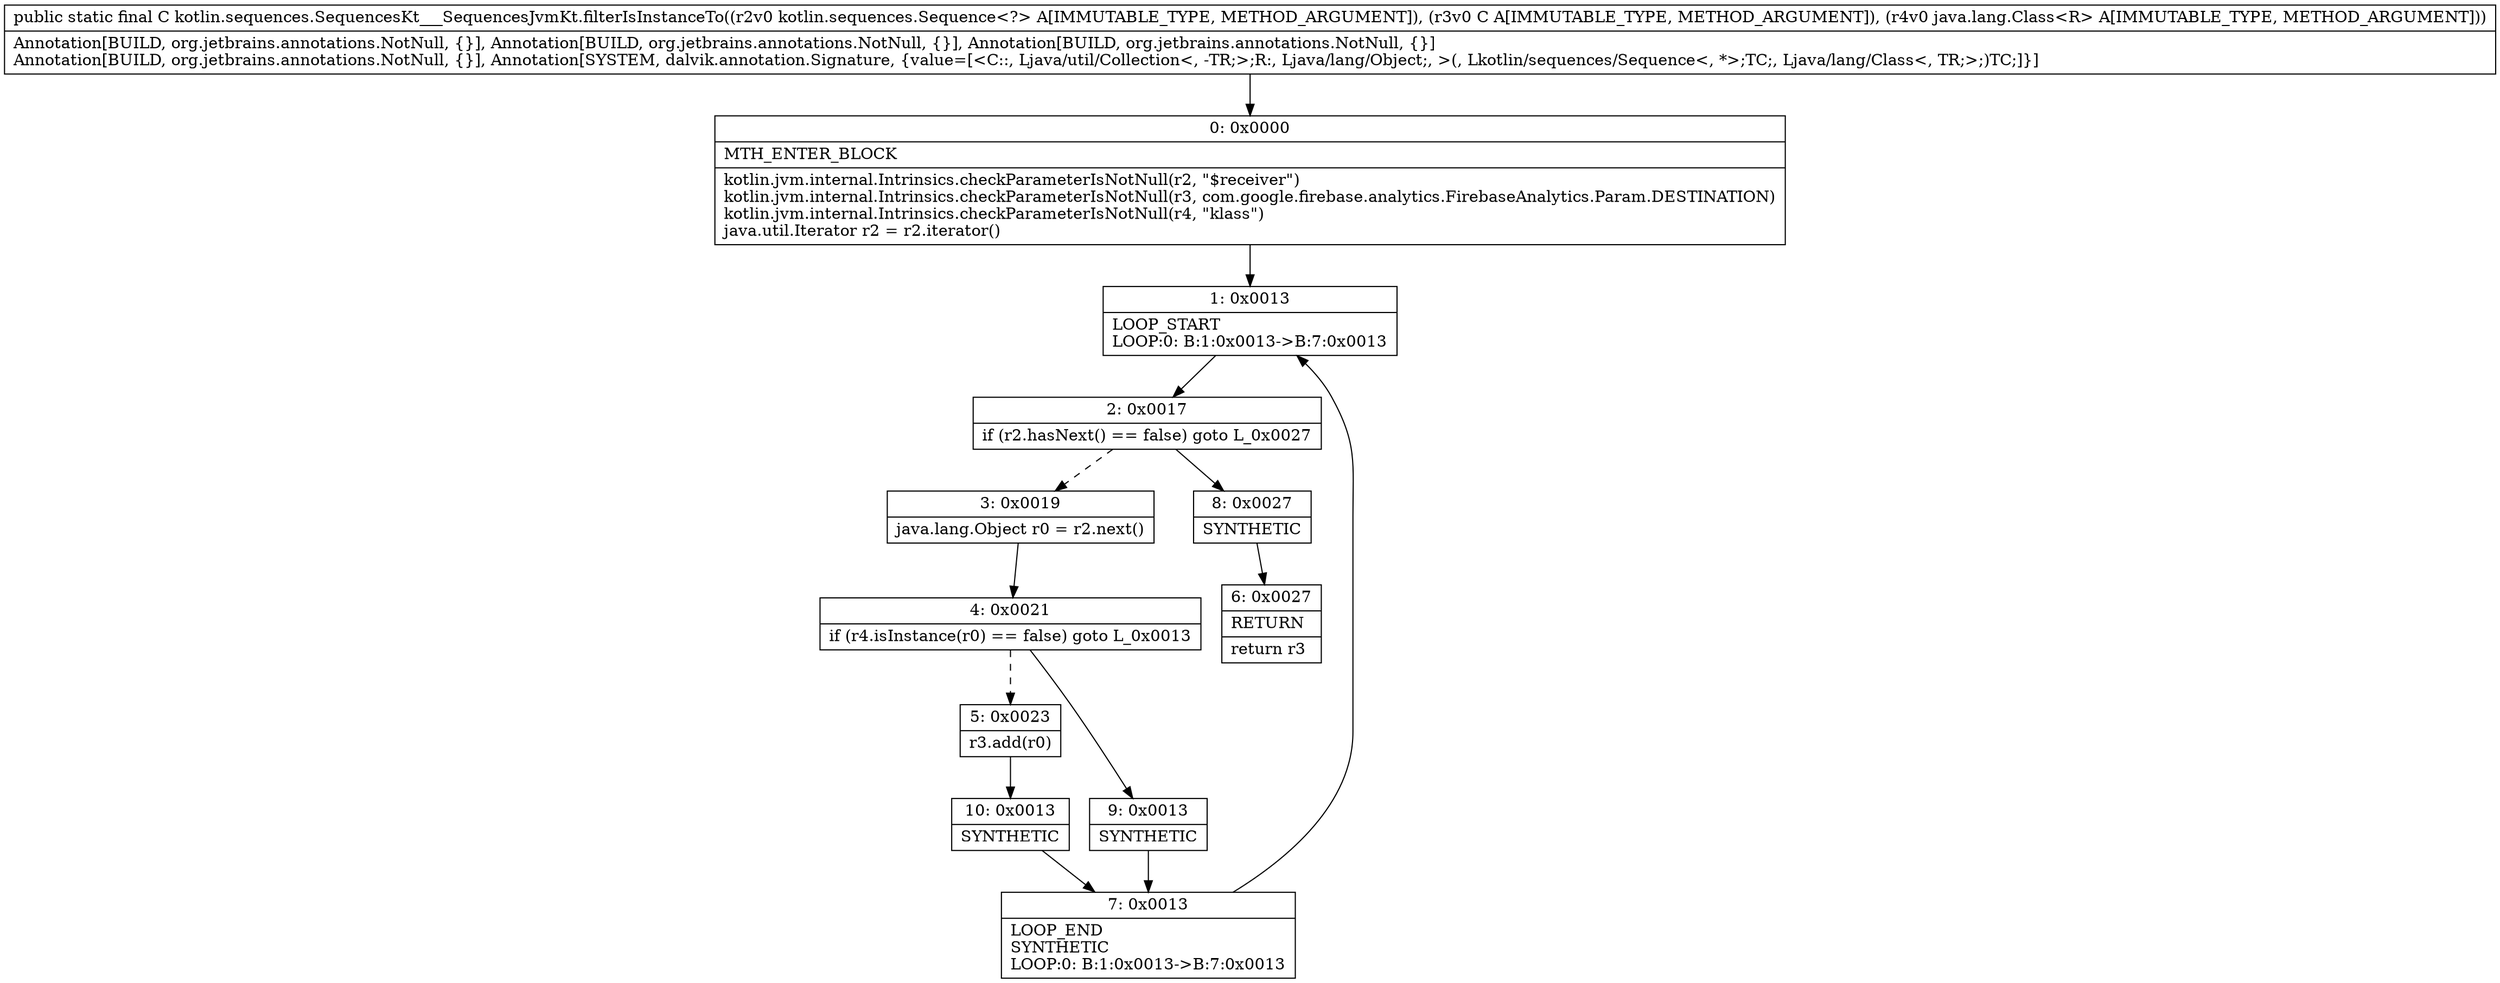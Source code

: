 digraph "CFG forkotlin.sequences.SequencesKt___SequencesJvmKt.filterIsInstanceTo(Lkotlin\/sequences\/Sequence;Ljava\/util\/Collection;Ljava\/lang\/Class;)Ljava\/util\/Collection;" {
Node_0 [shape=record,label="{0\:\ 0x0000|MTH_ENTER_BLOCK\l|kotlin.jvm.internal.Intrinsics.checkParameterIsNotNull(r2, \"$receiver\")\lkotlin.jvm.internal.Intrinsics.checkParameterIsNotNull(r3, com.google.firebase.analytics.FirebaseAnalytics.Param.DESTINATION)\lkotlin.jvm.internal.Intrinsics.checkParameterIsNotNull(r4, \"klass\")\ljava.util.Iterator r2 = r2.iterator()\l}"];
Node_1 [shape=record,label="{1\:\ 0x0013|LOOP_START\lLOOP:0: B:1:0x0013\-\>B:7:0x0013\l}"];
Node_2 [shape=record,label="{2\:\ 0x0017|if (r2.hasNext() == false) goto L_0x0027\l}"];
Node_3 [shape=record,label="{3\:\ 0x0019|java.lang.Object r0 = r2.next()\l}"];
Node_4 [shape=record,label="{4\:\ 0x0021|if (r4.isInstance(r0) == false) goto L_0x0013\l}"];
Node_5 [shape=record,label="{5\:\ 0x0023|r3.add(r0)\l}"];
Node_6 [shape=record,label="{6\:\ 0x0027|RETURN\l|return r3\l}"];
Node_7 [shape=record,label="{7\:\ 0x0013|LOOP_END\lSYNTHETIC\lLOOP:0: B:1:0x0013\-\>B:7:0x0013\l}"];
Node_8 [shape=record,label="{8\:\ 0x0027|SYNTHETIC\l}"];
Node_9 [shape=record,label="{9\:\ 0x0013|SYNTHETIC\l}"];
Node_10 [shape=record,label="{10\:\ 0x0013|SYNTHETIC\l}"];
MethodNode[shape=record,label="{public static final C kotlin.sequences.SequencesKt___SequencesJvmKt.filterIsInstanceTo((r2v0 kotlin.sequences.Sequence\<?\> A[IMMUTABLE_TYPE, METHOD_ARGUMENT]), (r3v0 C A[IMMUTABLE_TYPE, METHOD_ARGUMENT]), (r4v0 java.lang.Class\<R\> A[IMMUTABLE_TYPE, METHOD_ARGUMENT]))  | Annotation[BUILD, org.jetbrains.annotations.NotNull, \{\}], Annotation[BUILD, org.jetbrains.annotations.NotNull, \{\}], Annotation[BUILD, org.jetbrains.annotations.NotNull, \{\}]\lAnnotation[BUILD, org.jetbrains.annotations.NotNull, \{\}], Annotation[SYSTEM, dalvik.annotation.Signature, \{value=[\<C::, Ljava\/util\/Collection\<, \-TR;\>;R:, Ljava\/lang\/Object;, \>(, Lkotlin\/sequences\/Sequence\<, *\>;TC;, Ljava\/lang\/Class\<, TR;\>;)TC;]\}]\l}"];
MethodNode -> Node_0;
Node_0 -> Node_1;
Node_1 -> Node_2;
Node_2 -> Node_3[style=dashed];
Node_2 -> Node_8;
Node_3 -> Node_4;
Node_4 -> Node_5[style=dashed];
Node_4 -> Node_9;
Node_5 -> Node_10;
Node_7 -> Node_1;
Node_8 -> Node_6;
Node_9 -> Node_7;
Node_10 -> Node_7;
}

